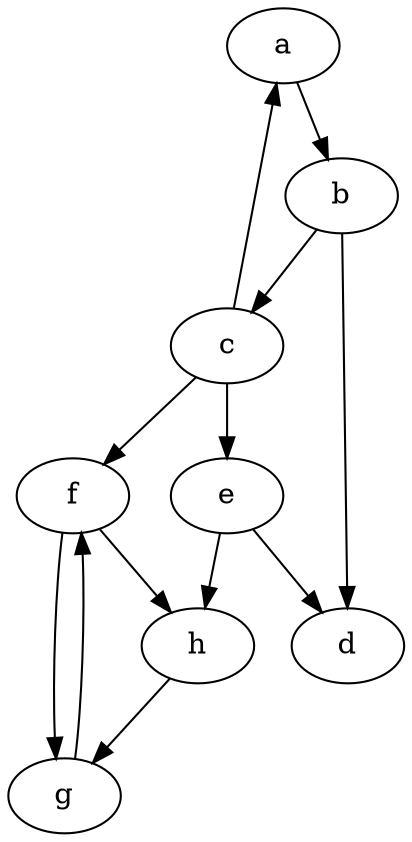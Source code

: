 digraph G {
    a->b
    b->c
    c->a
    b->d
    c->e
    e->d
    c->f
    e->h
    f->g
    f->h
    h->g
    g->f
}